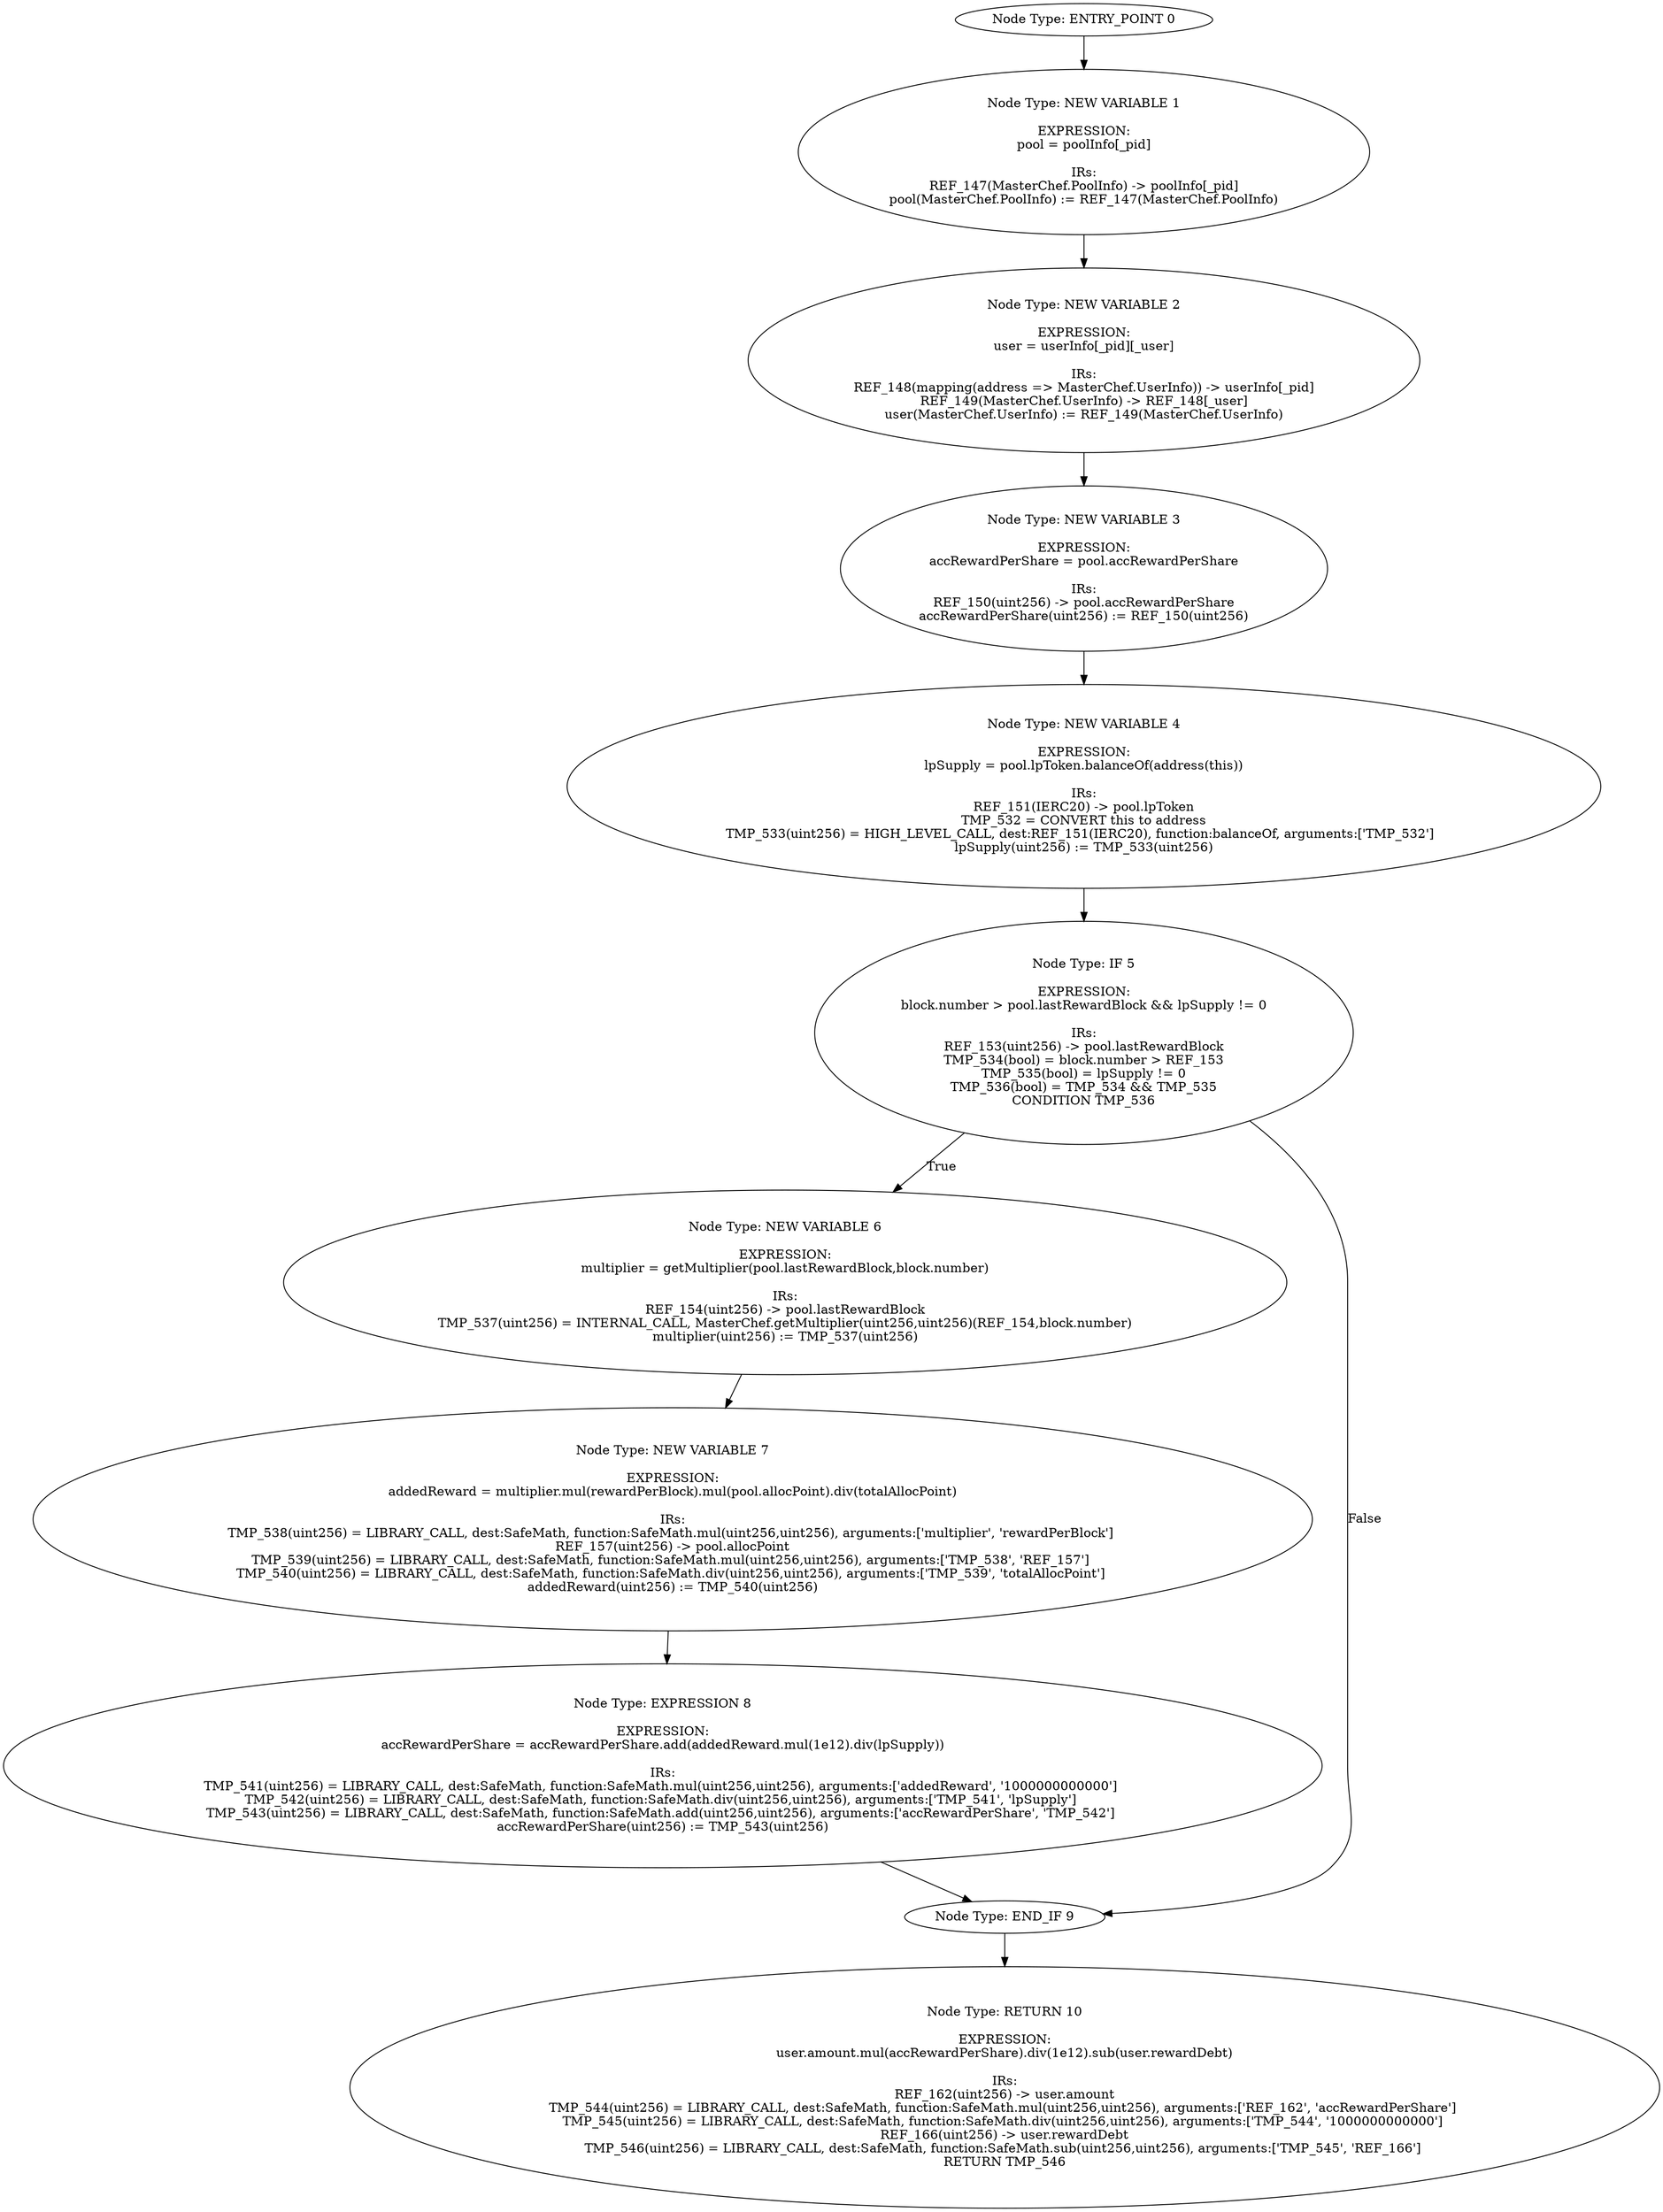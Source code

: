 digraph{
0[label="Node Type: ENTRY_POINT 0
"];
0->1;
1[label="Node Type: NEW VARIABLE 1

EXPRESSION:
pool = poolInfo[_pid]

IRs:
REF_147(MasterChef.PoolInfo) -> poolInfo[_pid]
pool(MasterChef.PoolInfo) := REF_147(MasterChef.PoolInfo)"];
1->2;
2[label="Node Type: NEW VARIABLE 2

EXPRESSION:
user = userInfo[_pid][_user]

IRs:
REF_148(mapping(address => MasterChef.UserInfo)) -> userInfo[_pid]
REF_149(MasterChef.UserInfo) -> REF_148[_user]
user(MasterChef.UserInfo) := REF_149(MasterChef.UserInfo)"];
2->3;
3[label="Node Type: NEW VARIABLE 3

EXPRESSION:
accRewardPerShare = pool.accRewardPerShare

IRs:
REF_150(uint256) -> pool.accRewardPerShare
accRewardPerShare(uint256) := REF_150(uint256)"];
3->4;
4[label="Node Type: NEW VARIABLE 4

EXPRESSION:
lpSupply = pool.lpToken.balanceOf(address(this))

IRs:
REF_151(IERC20) -> pool.lpToken
TMP_532 = CONVERT this to address
TMP_533(uint256) = HIGH_LEVEL_CALL, dest:REF_151(IERC20), function:balanceOf, arguments:['TMP_532']  
lpSupply(uint256) := TMP_533(uint256)"];
4->5;
5[label="Node Type: IF 5

EXPRESSION:
block.number > pool.lastRewardBlock && lpSupply != 0

IRs:
REF_153(uint256) -> pool.lastRewardBlock
TMP_534(bool) = block.number > REF_153
TMP_535(bool) = lpSupply != 0
TMP_536(bool) = TMP_534 && TMP_535
CONDITION TMP_536"];
5->6[label="True"];
5->9[label="False"];
6[label="Node Type: NEW VARIABLE 6

EXPRESSION:
multiplier = getMultiplier(pool.lastRewardBlock,block.number)

IRs:
REF_154(uint256) -> pool.lastRewardBlock
TMP_537(uint256) = INTERNAL_CALL, MasterChef.getMultiplier(uint256,uint256)(REF_154,block.number)
multiplier(uint256) := TMP_537(uint256)"];
6->7;
7[label="Node Type: NEW VARIABLE 7

EXPRESSION:
addedReward = multiplier.mul(rewardPerBlock).mul(pool.allocPoint).div(totalAllocPoint)

IRs:
TMP_538(uint256) = LIBRARY_CALL, dest:SafeMath, function:SafeMath.mul(uint256,uint256), arguments:['multiplier', 'rewardPerBlock'] 
REF_157(uint256) -> pool.allocPoint
TMP_539(uint256) = LIBRARY_CALL, dest:SafeMath, function:SafeMath.mul(uint256,uint256), arguments:['TMP_538', 'REF_157'] 
TMP_540(uint256) = LIBRARY_CALL, dest:SafeMath, function:SafeMath.div(uint256,uint256), arguments:['TMP_539', 'totalAllocPoint'] 
addedReward(uint256) := TMP_540(uint256)"];
7->8;
8[label="Node Type: EXPRESSION 8

EXPRESSION:
accRewardPerShare = accRewardPerShare.add(addedReward.mul(1e12).div(lpSupply))

IRs:
TMP_541(uint256) = LIBRARY_CALL, dest:SafeMath, function:SafeMath.mul(uint256,uint256), arguments:['addedReward', '1000000000000'] 
TMP_542(uint256) = LIBRARY_CALL, dest:SafeMath, function:SafeMath.div(uint256,uint256), arguments:['TMP_541', 'lpSupply'] 
TMP_543(uint256) = LIBRARY_CALL, dest:SafeMath, function:SafeMath.add(uint256,uint256), arguments:['accRewardPerShare', 'TMP_542'] 
accRewardPerShare(uint256) := TMP_543(uint256)"];
8->9;
9[label="Node Type: END_IF 9
"];
9->10;
10[label="Node Type: RETURN 10

EXPRESSION:
user.amount.mul(accRewardPerShare).div(1e12).sub(user.rewardDebt)

IRs:
REF_162(uint256) -> user.amount
TMP_544(uint256) = LIBRARY_CALL, dest:SafeMath, function:SafeMath.mul(uint256,uint256), arguments:['REF_162', 'accRewardPerShare'] 
TMP_545(uint256) = LIBRARY_CALL, dest:SafeMath, function:SafeMath.div(uint256,uint256), arguments:['TMP_544', '1000000000000'] 
REF_166(uint256) -> user.rewardDebt
TMP_546(uint256) = LIBRARY_CALL, dest:SafeMath, function:SafeMath.sub(uint256,uint256), arguments:['TMP_545', 'REF_166'] 
RETURN TMP_546"];
}
